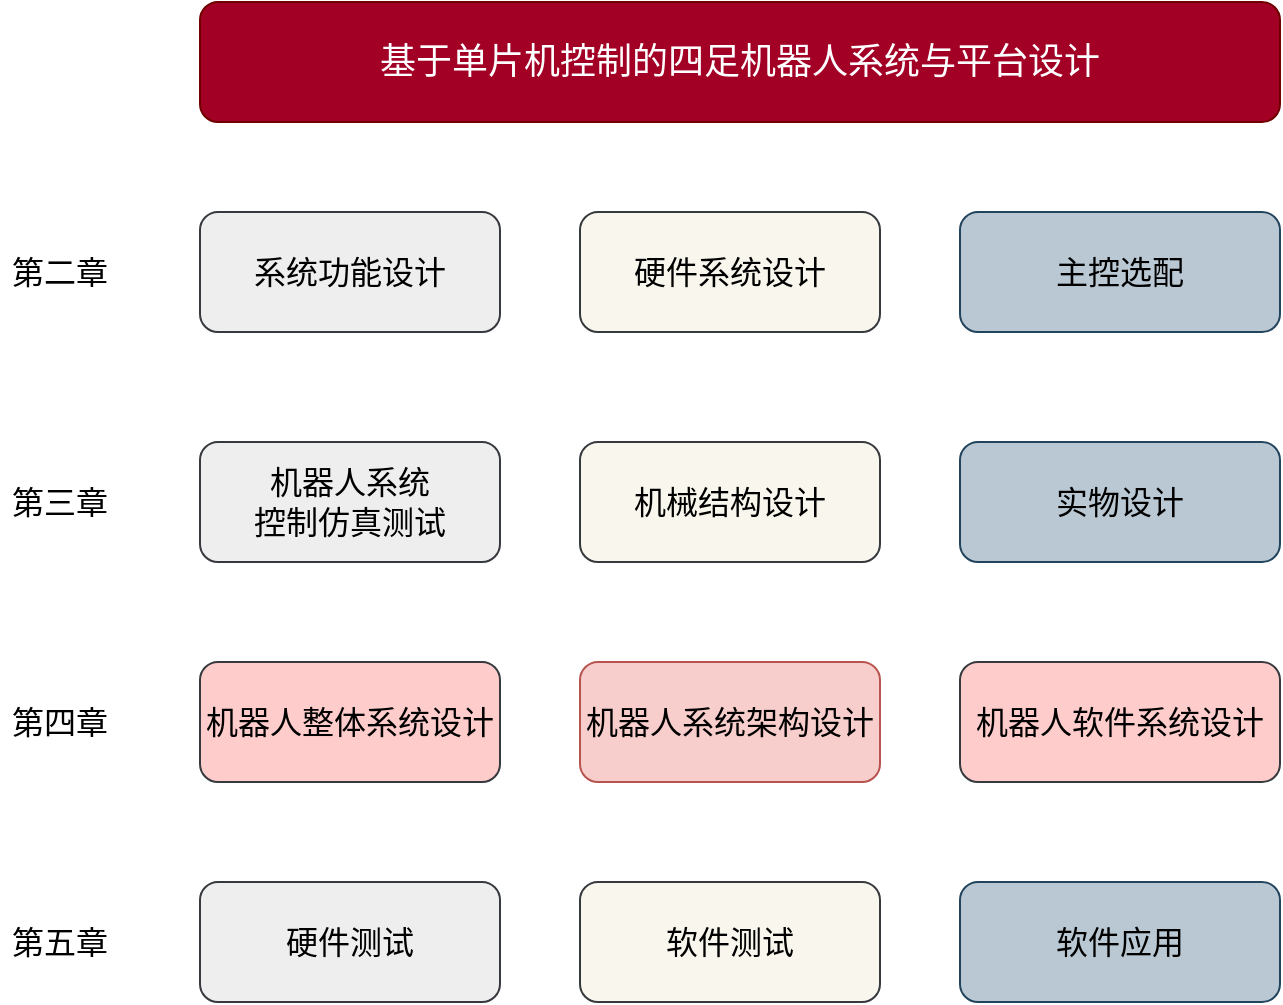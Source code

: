 <mxfile version="22.1.4" type="github">
  <diagram name="第 1 页" id="ohsESuo8HkVxZWVoVgTU">
    <mxGraphModel dx="1194" dy="639" grid="1" gridSize="10" guides="1" tooltips="1" connect="1" arrows="1" fold="1" page="1" pageScale="1" pageWidth="2339" pageHeight="3300" math="0" shadow="0">
      <root>
        <mxCell id="0" />
        <mxCell id="1" parent="0" />
        <mxCell id="Z0N0WmhCl9u8rLO1W-fp-1" value="&lt;font style=&quot;font-size: 18px;&quot;&gt;基于单片机控制的四足机器人系统与平台设计&lt;/font&gt;" style="rounded=1;whiteSpace=wrap;html=1;fillColor=#a20025;fontColor=#ffffff;strokeColor=#6F0000;" vertex="1" parent="1">
          <mxGeometry x="300" y="110" width="540" height="60" as="geometry" />
        </mxCell>
        <mxCell id="Z0N0WmhCl9u8rLO1W-fp-2" value="&lt;font style=&quot;font-size: 16px;&quot;&gt;硬件系统设计&lt;/font&gt;" style="rounded=1;whiteSpace=wrap;html=1;fillColor=#f9f7ed;strokeColor=#36393d;" vertex="1" parent="1">
          <mxGeometry x="490" y="215" width="150" height="60" as="geometry" />
        </mxCell>
        <mxCell id="Z0N0WmhCl9u8rLO1W-fp-3" value="&lt;font style=&quot;font-size: 16px;&quot;&gt;系统功能设计&lt;/font&gt;" style="rounded=1;whiteSpace=wrap;html=1;fillColor=#eeeeee;strokeColor=#36393d;" vertex="1" parent="1">
          <mxGeometry x="300" y="215" width="150" height="60" as="geometry" />
        </mxCell>
        <mxCell id="Z0N0WmhCl9u8rLO1W-fp-4" value="&lt;font style=&quot;font-size: 16px;&quot;&gt;机器人系统&lt;br&gt;控制仿真测试&lt;/font&gt;" style="rounded=1;whiteSpace=wrap;html=1;fillColor=#eeeeee;strokeColor=#36393d;" vertex="1" parent="1">
          <mxGeometry x="300" y="330" width="150" height="60" as="geometry" />
        </mxCell>
        <mxCell id="Z0N0WmhCl9u8rLO1W-fp-5" value="&lt;font style=&quot;font-size: 16px;&quot;&gt;机械结构设计&lt;/font&gt;" style="rounded=1;whiteSpace=wrap;html=1;fillColor=#f9f7ed;strokeColor=#36393d;" vertex="1" parent="1">
          <mxGeometry x="490" y="330" width="150" height="60" as="geometry" />
        </mxCell>
        <mxCell id="Z0N0WmhCl9u8rLO1W-fp-6" value="&lt;font style=&quot;font-size: 16px;&quot;&gt;实物设计&lt;/font&gt;" style="rounded=1;whiteSpace=wrap;html=1;fillColor=#bac8d3;strokeColor=#23445d;" vertex="1" parent="1">
          <mxGeometry x="680" y="330" width="160" height="60" as="geometry" />
        </mxCell>
        <mxCell id="Z0N0WmhCl9u8rLO1W-fp-7" value="&lt;font style=&quot;font-size: 16px;&quot;&gt;机器人整体系统设计&lt;/font&gt;" style="rounded=1;whiteSpace=wrap;html=1;fillColor=#ffcccc;strokeColor=#36393d;" vertex="1" parent="1">
          <mxGeometry x="300" y="440" width="150" height="60" as="geometry" />
        </mxCell>
        <mxCell id="Z0N0WmhCl9u8rLO1W-fp-8" value="&lt;font style=&quot;font-size: 16px;&quot;&gt;机器人系统架构设计&lt;/font&gt;" style="rounded=1;whiteSpace=wrap;html=1;fillColor=#f8cecc;strokeColor=#b85450;" vertex="1" parent="1">
          <mxGeometry x="490" y="440" width="150" height="60" as="geometry" />
        </mxCell>
        <mxCell id="Z0N0WmhCl9u8rLO1W-fp-9" value="&lt;font style=&quot;font-size: 16px;&quot;&gt;硬件测试&lt;/font&gt;" style="rounded=1;whiteSpace=wrap;html=1;fillColor=#eeeeee;strokeColor=#36393d;" vertex="1" parent="1">
          <mxGeometry x="300" y="550" width="150" height="60" as="geometry" />
        </mxCell>
        <mxCell id="Z0N0WmhCl9u8rLO1W-fp-10" value="&lt;font style=&quot;font-size: 16px;&quot;&gt;软件测试&lt;/font&gt;" style="rounded=1;whiteSpace=wrap;html=1;fillColor=#f9f7ed;strokeColor=#36393d;" vertex="1" parent="1">
          <mxGeometry x="490" y="550" width="150" height="60" as="geometry" />
        </mxCell>
        <mxCell id="Z0N0WmhCl9u8rLO1W-fp-11" value="&lt;font style=&quot;font-size: 16px;&quot;&gt;软件应用&lt;/font&gt;" style="rounded=1;whiteSpace=wrap;html=1;fillColor=#bac8d3;strokeColor=#23445d;" vertex="1" parent="1">
          <mxGeometry x="680" y="550" width="160" height="60" as="geometry" />
        </mxCell>
        <mxCell id="Z0N0WmhCl9u8rLO1W-fp-12" value="&lt;font style=&quot;font-size: 16px;&quot;&gt;第二章&lt;/font&gt;" style="text;html=1;strokeColor=none;fillColor=none;align=center;verticalAlign=middle;whiteSpace=wrap;rounded=0;" vertex="1" parent="1">
          <mxGeometry x="200" y="230" width="60" height="30" as="geometry" />
        </mxCell>
        <mxCell id="Z0N0WmhCl9u8rLO1W-fp-14" value="&lt;font style=&quot;font-size: 16px;&quot;&gt;第三章&lt;/font&gt;" style="text;html=1;strokeColor=none;fillColor=none;align=center;verticalAlign=middle;whiteSpace=wrap;rounded=0;" vertex="1" parent="1">
          <mxGeometry x="200" y="345" width="60" height="30" as="geometry" />
        </mxCell>
        <mxCell id="Z0N0WmhCl9u8rLO1W-fp-15" value="&lt;font style=&quot;font-size: 16px;&quot;&gt;第四章&lt;/font&gt;" style="text;html=1;strokeColor=none;fillColor=none;align=center;verticalAlign=middle;whiteSpace=wrap;rounded=0;" vertex="1" parent="1">
          <mxGeometry x="200" y="455" width="60" height="30" as="geometry" />
        </mxCell>
        <mxCell id="Z0N0WmhCl9u8rLO1W-fp-16" value="&lt;font style=&quot;font-size: 16px;&quot;&gt;第五章&lt;/font&gt;" style="text;html=1;strokeColor=none;fillColor=none;align=center;verticalAlign=middle;whiteSpace=wrap;rounded=0;" vertex="1" parent="1">
          <mxGeometry x="200" y="565" width="60" height="30" as="geometry" />
        </mxCell>
        <mxCell id="Z0N0WmhCl9u8rLO1W-fp-19" value="&lt;span style=&quot;font-size: 16px;&quot;&gt;主控选配&lt;/span&gt;" style="rounded=1;whiteSpace=wrap;html=1;fillColor=#bac8d3;strokeColor=#23445d;" vertex="1" parent="1">
          <mxGeometry x="680" y="215" width="160" height="60" as="geometry" />
        </mxCell>
        <mxCell id="Z0N0WmhCl9u8rLO1W-fp-20" value="&lt;font style=&quot;font-size: 16px;&quot;&gt;机器人软件系统设计&lt;/font&gt;" style="rounded=1;whiteSpace=wrap;html=1;fillColor=#ffcccc;strokeColor=#36393d;" vertex="1" parent="1">
          <mxGeometry x="680" y="440" width="160" height="60" as="geometry" />
        </mxCell>
      </root>
    </mxGraphModel>
  </diagram>
</mxfile>
